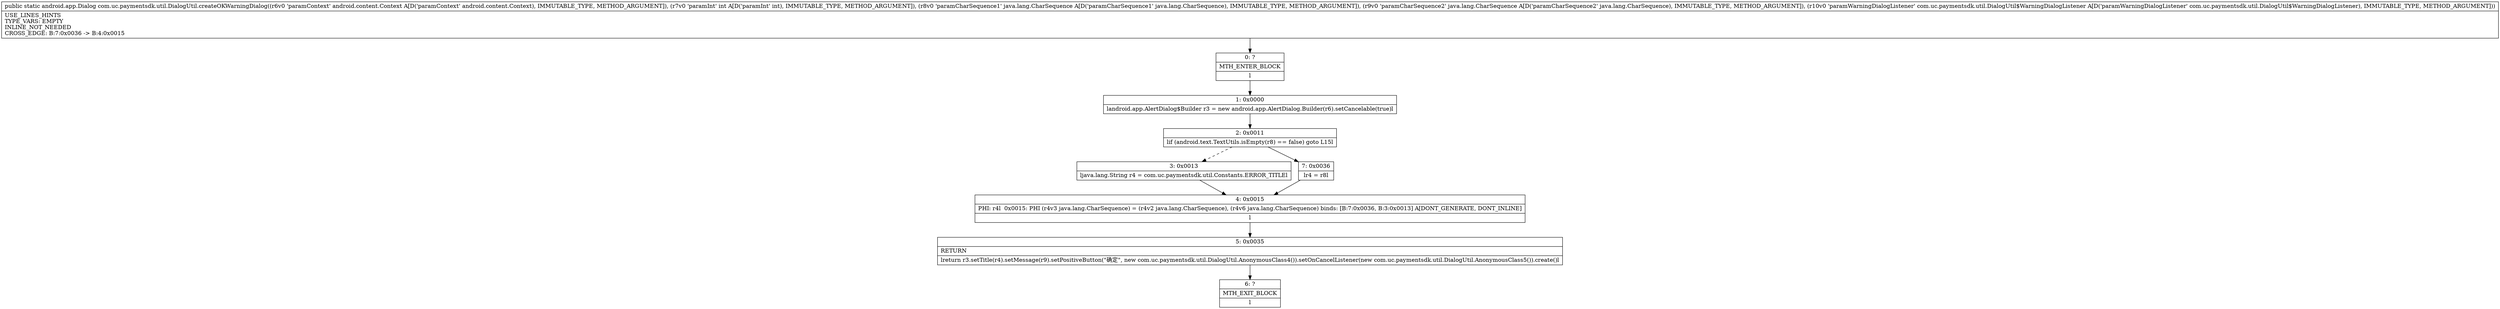 digraph "CFG forcom.uc.paymentsdk.util.DialogUtil.createOKWarningDialog(Landroid\/content\/Context;ILjava\/lang\/CharSequence;Ljava\/lang\/CharSequence;Lcom\/uc\/paymentsdk\/util\/DialogUtil$WarningDialogListener;)Landroid\/app\/Dialog;" {
Node_0 [shape=record,label="{0\:\ ?|MTH_ENTER_BLOCK\l|l}"];
Node_1 [shape=record,label="{1\:\ 0x0000|landroid.app.AlertDialog$Builder r3 = new android.app.AlertDialog.Builder(r6).setCancelable(true)l}"];
Node_2 [shape=record,label="{2\:\ 0x0011|lif (android.text.TextUtils.isEmpty(r8) == false) goto L15l}"];
Node_3 [shape=record,label="{3\:\ 0x0013|ljava.lang.String r4 = com.uc.paymentsdk.util.Constants.ERROR_TITLEl}"];
Node_4 [shape=record,label="{4\:\ 0x0015|PHI: r4l  0x0015: PHI (r4v3 java.lang.CharSequence) = (r4v2 java.lang.CharSequence), (r4v6 java.lang.CharSequence) binds: [B:7:0x0036, B:3:0x0013] A[DONT_GENERATE, DONT_INLINE]\l|l}"];
Node_5 [shape=record,label="{5\:\ 0x0035|RETURN\l|lreturn r3.setTitle(r4).setMessage(r9).setPositiveButton(\"确定\", new com.uc.paymentsdk.util.DialogUtil.AnonymousClass4()).setOnCancelListener(new com.uc.paymentsdk.util.DialogUtil.AnonymousClass5()).create()l}"];
Node_6 [shape=record,label="{6\:\ ?|MTH_EXIT_BLOCK\l|l}"];
Node_7 [shape=record,label="{7\:\ 0x0036|lr4 = r8l}"];
MethodNode[shape=record,label="{public static android.app.Dialog com.uc.paymentsdk.util.DialogUtil.createOKWarningDialog((r6v0 'paramContext' android.content.Context A[D('paramContext' android.content.Context), IMMUTABLE_TYPE, METHOD_ARGUMENT]), (r7v0 'paramInt' int A[D('paramInt' int), IMMUTABLE_TYPE, METHOD_ARGUMENT]), (r8v0 'paramCharSequence1' java.lang.CharSequence A[D('paramCharSequence1' java.lang.CharSequence), IMMUTABLE_TYPE, METHOD_ARGUMENT]), (r9v0 'paramCharSequence2' java.lang.CharSequence A[D('paramCharSequence2' java.lang.CharSequence), IMMUTABLE_TYPE, METHOD_ARGUMENT]), (r10v0 'paramWarningDialogListener' com.uc.paymentsdk.util.DialogUtil$WarningDialogListener A[D('paramWarningDialogListener' com.uc.paymentsdk.util.DialogUtil$WarningDialogListener), IMMUTABLE_TYPE, METHOD_ARGUMENT]))  | USE_LINES_HINTS\lTYPE_VARS: EMPTY\lINLINE_NOT_NEEDED\lCROSS_EDGE: B:7:0x0036 \-\> B:4:0x0015\l}"];
MethodNode -> Node_0;
Node_0 -> Node_1;
Node_1 -> Node_2;
Node_2 -> Node_3[style=dashed];
Node_2 -> Node_7;
Node_3 -> Node_4;
Node_4 -> Node_5;
Node_5 -> Node_6;
Node_7 -> Node_4;
}


